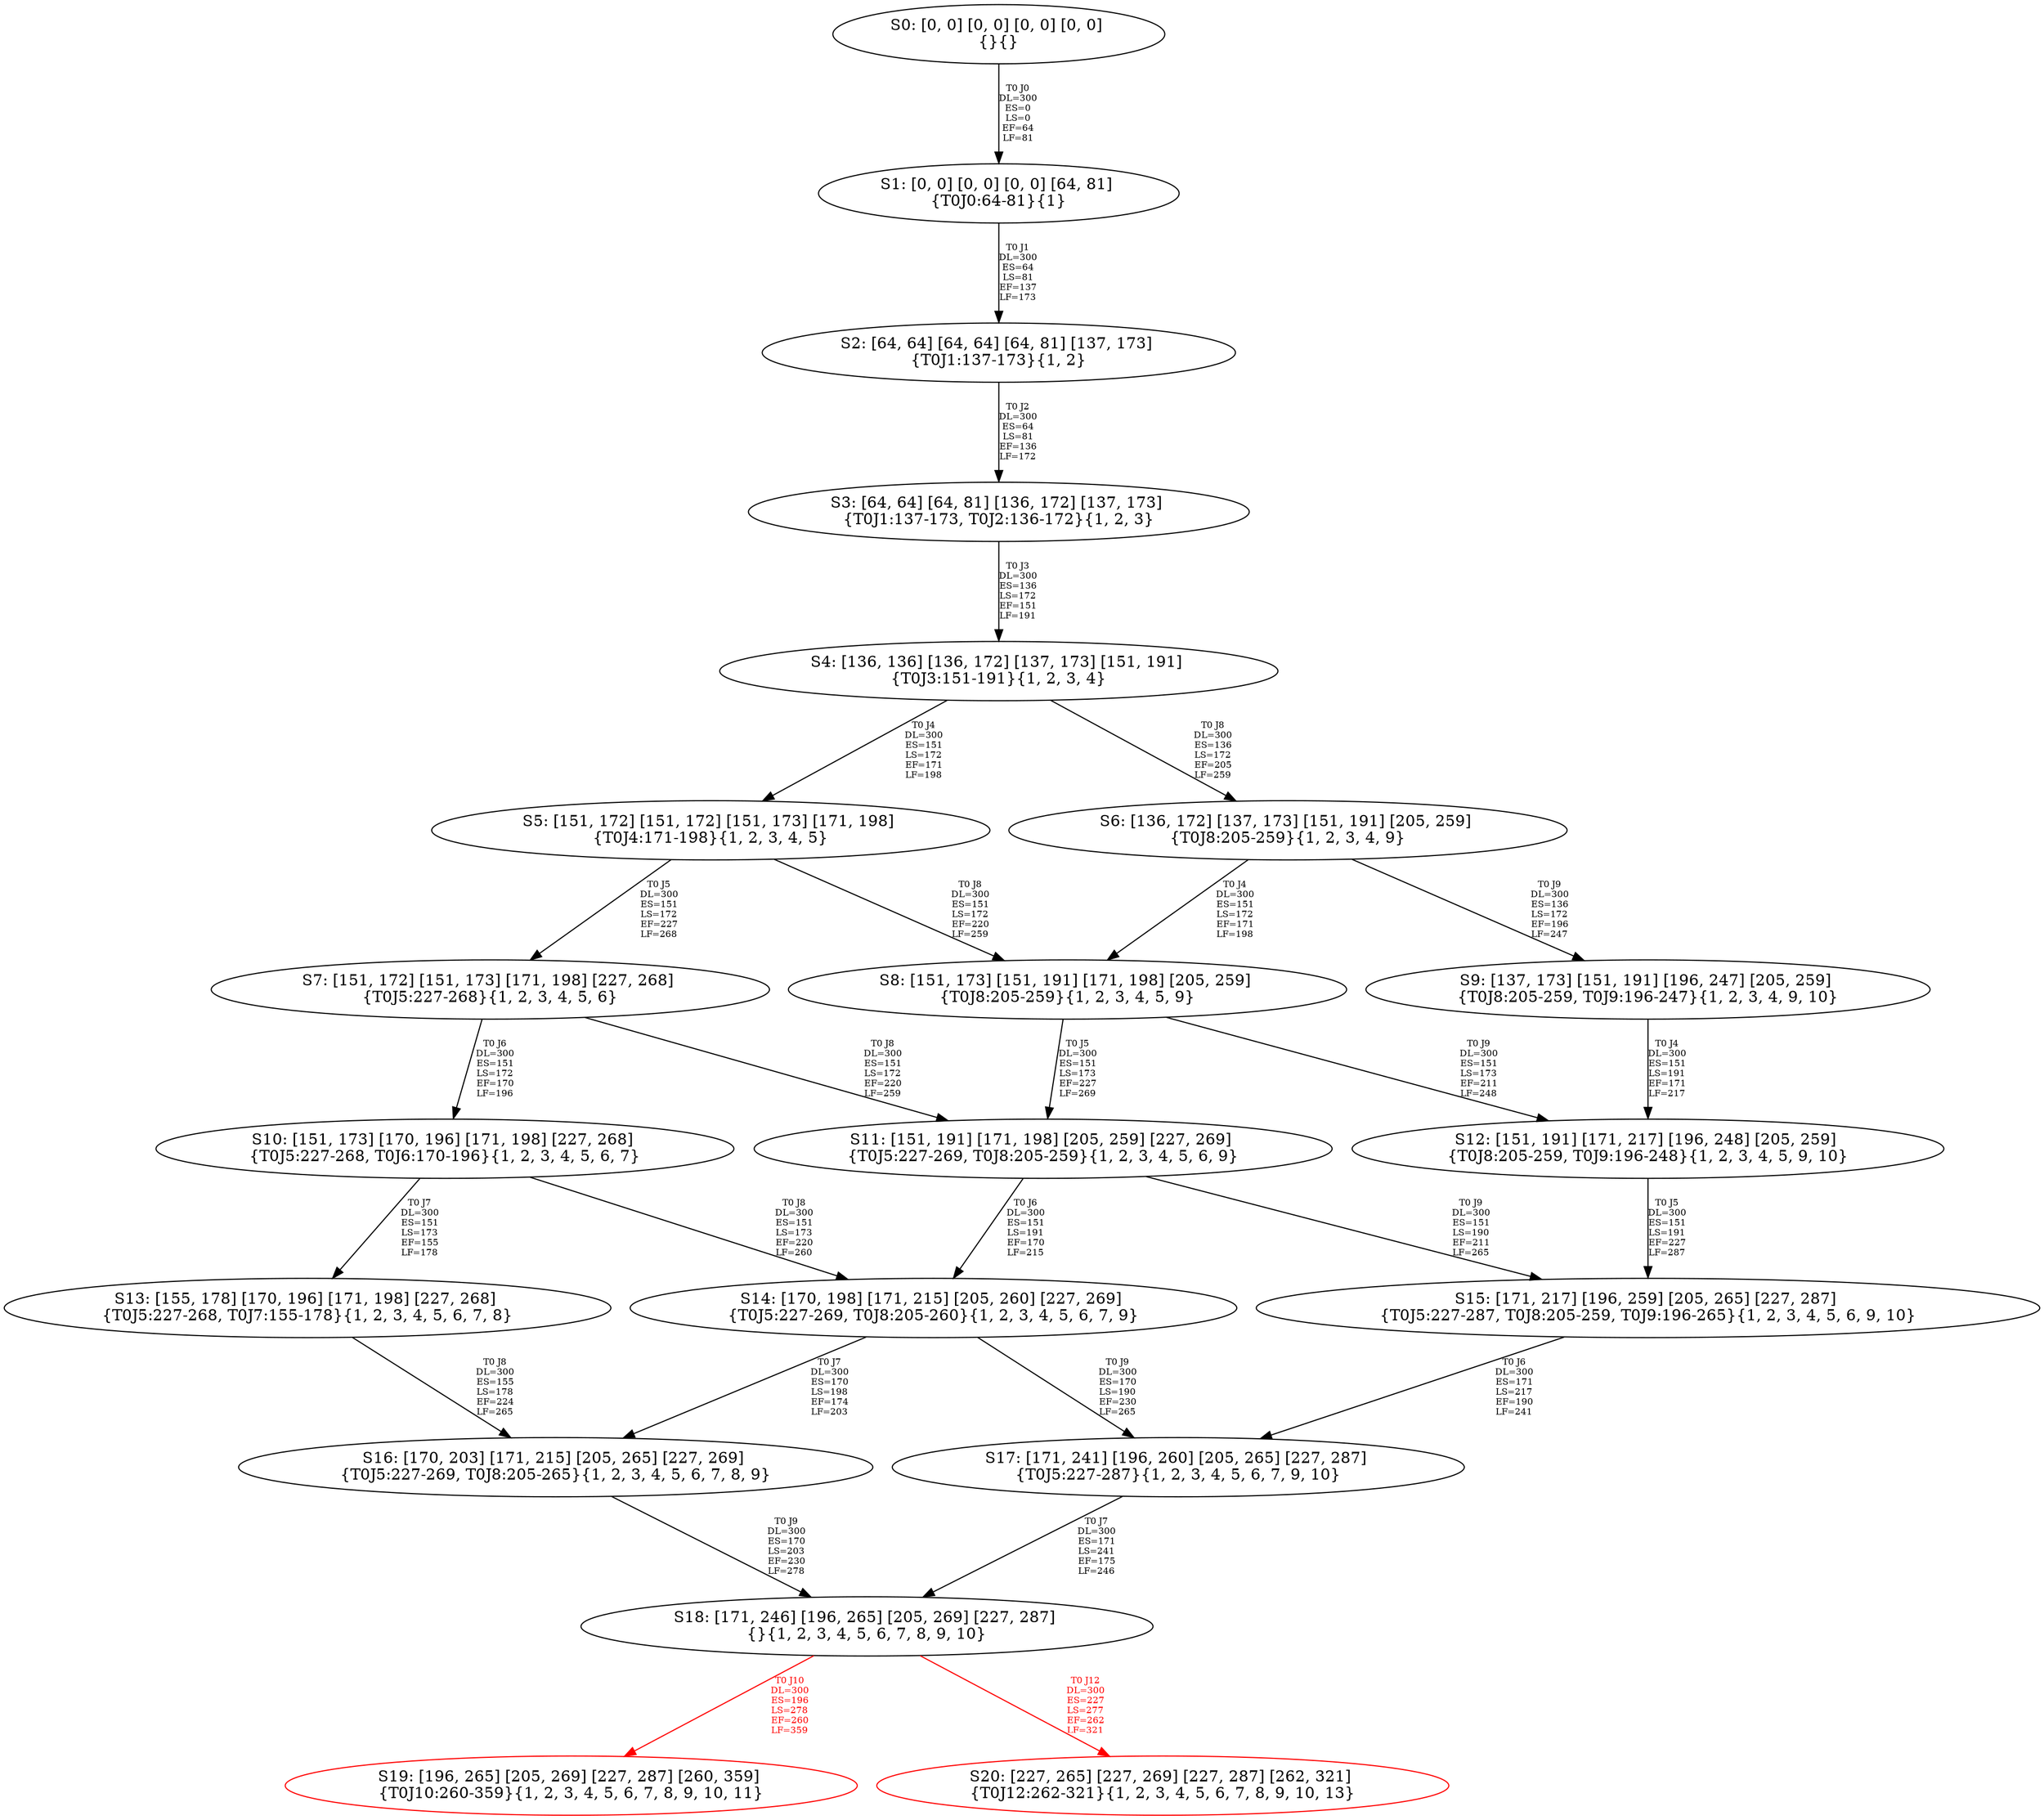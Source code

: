 digraph {
	S0[label="S0: [0, 0] [0, 0] [0, 0] [0, 0] \n{}{}"];
	S1[label="S1: [0, 0] [0, 0] [0, 0] [64, 81] \n{T0J0:64-81}{1}"];
	S2[label="S2: [64, 64] [64, 64] [64, 81] [137, 173] \n{T0J1:137-173}{1, 2}"];
	S3[label="S3: [64, 64] [64, 81] [136, 172] [137, 173] \n{T0J1:137-173, T0J2:136-172}{1, 2, 3}"];
	S4[label="S4: [136, 136] [136, 172] [137, 173] [151, 191] \n{T0J3:151-191}{1, 2, 3, 4}"];
	S5[label="S5: [151, 172] [151, 172] [151, 173] [171, 198] \n{T0J4:171-198}{1, 2, 3, 4, 5}"];
	S6[label="S6: [136, 172] [137, 173] [151, 191] [205, 259] \n{T0J8:205-259}{1, 2, 3, 4, 9}"];
	S7[label="S7: [151, 172] [151, 173] [171, 198] [227, 268] \n{T0J5:227-268}{1, 2, 3, 4, 5, 6}"];
	S8[label="S8: [151, 173] [151, 191] [171, 198] [205, 259] \n{T0J8:205-259}{1, 2, 3, 4, 5, 9}"];
	S9[label="S9: [137, 173] [151, 191] [196, 247] [205, 259] \n{T0J8:205-259, T0J9:196-247}{1, 2, 3, 4, 9, 10}"];
	S10[label="S10: [151, 173] [170, 196] [171, 198] [227, 268] \n{T0J5:227-268, T0J6:170-196}{1, 2, 3, 4, 5, 6, 7}"];
	S11[label="S11: [151, 191] [171, 198] [205, 259] [227, 269] \n{T0J5:227-269, T0J8:205-259}{1, 2, 3, 4, 5, 6, 9}"];
	S12[label="S12: [151, 191] [171, 217] [196, 248] [205, 259] \n{T0J8:205-259, T0J9:196-248}{1, 2, 3, 4, 5, 9, 10}"];
	S13[label="S13: [155, 178] [170, 196] [171, 198] [227, 268] \n{T0J5:227-268, T0J7:155-178}{1, 2, 3, 4, 5, 6, 7, 8}"];
	S14[label="S14: [170, 198] [171, 215] [205, 260] [227, 269] \n{T0J5:227-269, T0J8:205-260}{1, 2, 3, 4, 5, 6, 7, 9}"];
	S15[label="S15: [171, 217] [196, 259] [205, 265] [227, 287] \n{T0J5:227-287, T0J8:205-259, T0J9:196-265}{1, 2, 3, 4, 5, 6, 9, 10}"];
	S16[label="S16: [170, 203] [171, 215] [205, 265] [227, 269] \n{T0J5:227-269, T0J8:205-265}{1, 2, 3, 4, 5, 6, 7, 8, 9}"];
	S17[label="S17: [171, 241] [196, 260] [205, 265] [227, 287] \n{T0J5:227-287}{1, 2, 3, 4, 5, 6, 7, 9, 10}"];
	S18[label="S18: [171, 246] [196, 265] [205, 269] [227, 287] \n{}{1, 2, 3, 4, 5, 6, 7, 8, 9, 10}"];
	S19[label="S19: [196, 265] [205, 269] [227, 287] [260, 359] \n{T0J10:260-359}{1, 2, 3, 4, 5, 6, 7, 8, 9, 10, 11}"];
	S20[label="S20: [227, 265] [227, 269] [227, 287] [262, 321] \n{T0J12:262-321}{1, 2, 3, 4, 5, 6, 7, 8, 9, 10, 13}"];
	S0 -> S1[label="T0 J0\nDL=300\nES=0\nLS=0\nEF=64\nLF=81",fontsize=8];
	S1 -> S2[label="T0 J1\nDL=300\nES=64\nLS=81\nEF=137\nLF=173",fontsize=8];
	S2 -> S3[label="T0 J2\nDL=300\nES=64\nLS=81\nEF=136\nLF=172",fontsize=8];
	S3 -> S4[label="T0 J3\nDL=300\nES=136\nLS=172\nEF=151\nLF=191",fontsize=8];
	S4 -> S5[label="T0 J4\nDL=300\nES=151\nLS=172\nEF=171\nLF=198",fontsize=8];
	S4 -> S6[label="T0 J8\nDL=300\nES=136\nLS=172\nEF=205\nLF=259",fontsize=8];
	S5 -> S7[label="T0 J5\nDL=300\nES=151\nLS=172\nEF=227\nLF=268",fontsize=8];
	S5 -> S8[label="T0 J8\nDL=300\nES=151\nLS=172\nEF=220\nLF=259",fontsize=8];
	S6 -> S8[label="T0 J4\nDL=300\nES=151\nLS=172\nEF=171\nLF=198",fontsize=8];
	S6 -> S9[label="T0 J9\nDL=300\nES=136\nLS=172\nEF=196\nLF=247",fontsize=8];
	S7 -> S10[label="T0 J6\nDL=300\nES=151\nLS=172\nEF=170\nLF=196",fontsize=8];
	S7 -> S11[label="T0 J8\nDL=300\nES=151\nLS=172\nEF=220\nLF=259",fontsize=8];
	S8 -> S11[label="T0 J5\nDL=300\nES=151\nLS=173\nEF=227\nLF=269",fontsize=8];
	S8 -> S12[label="T0 J9\nDL=300\nES=151\nLS=173\nEF=211\nLF=248",fontsize=8];
	S9 -> S12[label="T0 J4\nDL=300\nES=151\nLS=191\nEF=171\nLF=217",fontsize=8];
	S10 -> S13[label="T0 J7\nDL=300\nES=151\nLS=173\nEF=155\nLF=178",fontsize=8];
	S10 -> S14[label="T0 J8\nDL=300\nES=151\nLS=173\nEF=220\nLF=260",fontsize=8];
	S11 -> S14[label="T0 J6\nDL=300\nES=151\nLS=191\nEF=170\nLF=215",fontsize=8];
	S11 -> S15[label="T0 J9\nDL=300\nES=151\nLS=190\nEF=211\nLF=265",fontsize=8];
	S12 -> S15[label="T0 J5\nDL=300\nES=151\nLS=191\nEF=227\nLF=287",fontsize=8];
	S13 -> S16[label="T0 J8\nDL=300\nES=155\nLS=178\nEF=224\nLF=265",fontsize=8];
	S14 -> S16[label="T0 J7\nDL=300\nES=170\nLS=198\nEF=174\nLF=203",fontsize=8];
	S14 -> S17[label="T0 J9\nDL=300\nES=170\nLS=190\nEF=230\nLF=265",fontsize=8];
	S15 -> S17[label="T0 J6\nDL=300\nES=171\nLS=217\nEF=190\nLF=241",fontsize=8];
	S16 -> S18[label="T0 J9\nDL=300\nES=170\nLS=203\nEF=230\nLF=278",fontsize=8];
	S17 -> S18[label="T0 J7\nDL=300\nES=171\nLS=241\nEF=175\nLF=246",fontsize=8];
	S18 -> S19[label="T0 J10\nDL=300\nES=196\nLS=278\nEF=260\nLF=359",color=Red,fontcolor=Red,fontsize=8];
S19[color=Red];
	S18 -> S20[label="T0 J12\nDL=300\nES=227\nLS=277\nEF=262\nLF=321",color=Red,fontcolor=Red,fontsize=8];
S20[color=Red];
}
